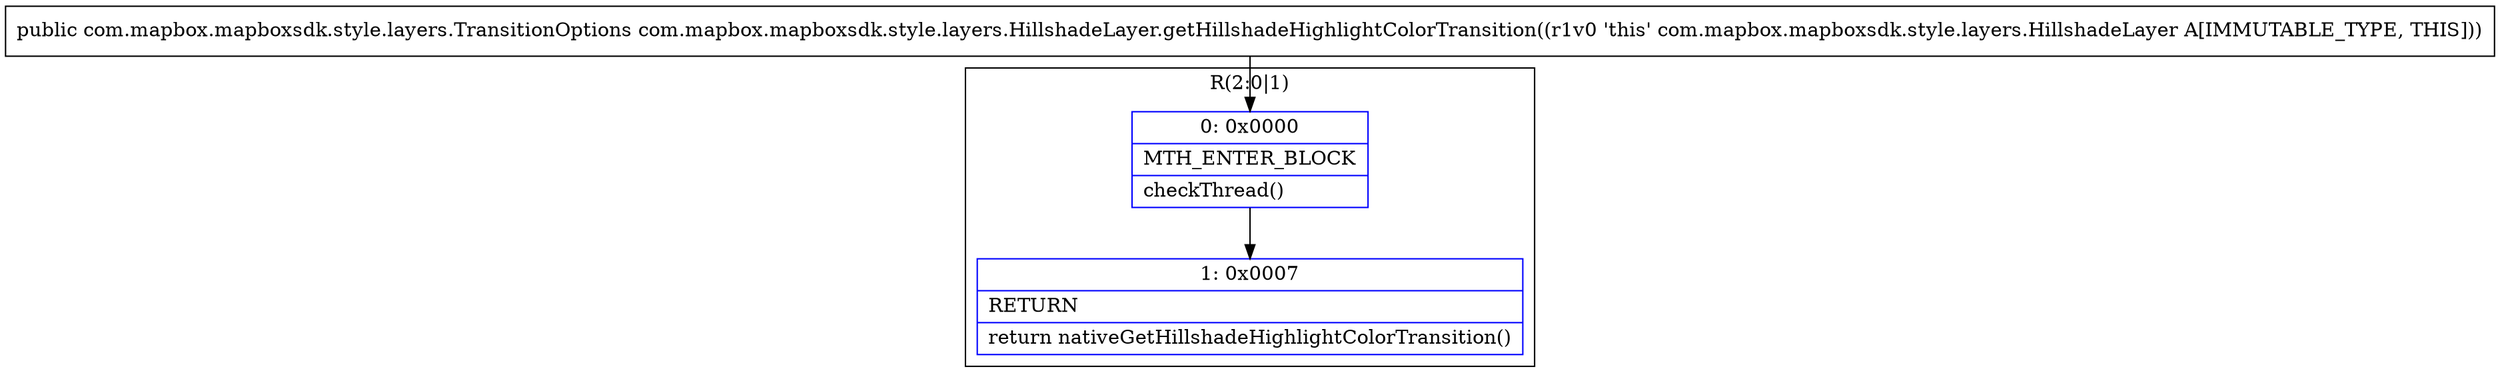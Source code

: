 digraph "CFG forcom.mapbox.mapboxsdk.style.layers.HillshadeLayer.getHillshadeHighlightColorTransition()Lcom\/mapbox\/mapboxsdk\/style\/layers\/TransitionOptions;" {
subgraph cluster_Region_931727637 {
label = "R(2:0|1)";
node [shape=record,color=blue];
Node_0 [shape=record,label="{0\:\ 0x0000|MTH_ENTER_BLOCK\l|checkThread()\l}"];
Node_1 [shape=record,label="{1\:\ 0x0007|RETURN\l|return nativeGetHillshadeHighlightColorTransition()\l}"];
}
MethodNode[shape=record,label="{public com.mapbox.mapboxsdk.style.layers.TransitionOptions com.mapbox.mapboxsdk.style.layers.HillshadeLayer.getHillshadeHighlightColorTransition((r1v0 'this' com.mapbox.mapboxsdk.style.layers.HillshadeLayer A[IMMUTABLE_TYPE, THIS])) }"];
MethodNode -> Node_0;
Node_0 -> Node_1;
}

